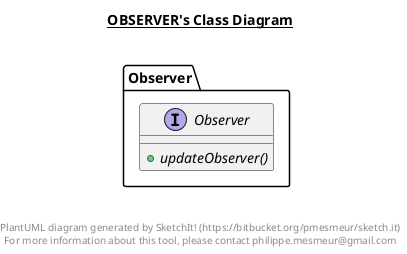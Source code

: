 @startuml

title __OBSERVER's Class Diagram__\n

  namespace Observer {
    interface Observer.Observer {
        {abstract} + updateObserver()
    }
  }
  



right footer


PlantUML diagram generated by SketchIt! (https://bitbucket.org/pmesmeur/sketch.it)
For more information about this tool, please contact philippe.mesmeur@gmail.com
endfooter

@enduml
